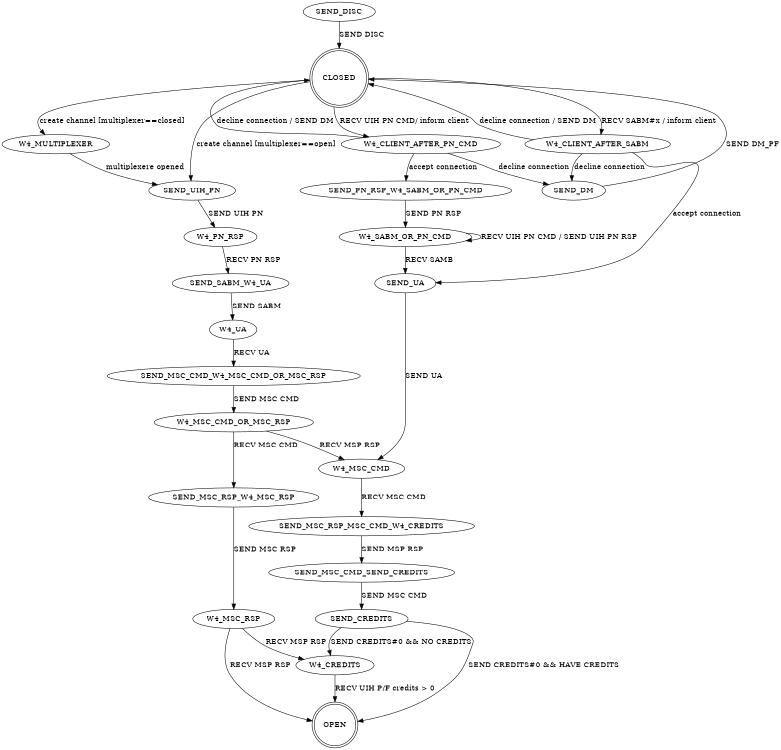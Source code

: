 digraph rfcomm_channel {
	// rankdir=LR;
	size="8,5"
    // orientation=landscape;
    // rotate = 90;

    CLOSED  [shape=doublecircle];
	OPEN  [shape=doublecircle];

    // DISC #x or DM

    // rfcomm_create_channel_internal
    CLOSED->W4_MULTIPLEXER [label = "create channel [multiplexer==closed]"];
    CLOSED->SEND_UIH_PN [label = "create channel [multiplexer==open]"];
    W4_MULTIPLEXER->SEND_UIH_PN [label = "multiplexere opened"];
    SEND_UIH_PN->W4_PN_RSP [label="SEND UIH PN"];
        
    // rfcomm_multiplexer_l2cap_packet_handler
    
    // rfcomm_packet_handler
    CLOSED->W4_CLIENT_AFTER_SABM  [label = "RECV SABM#x / inform client"];

    CLOSED->W4_CLIENT_AFTER_PN_CMD [label = "RECV UIH PN CMD/ inform client"];
    W4_SABM_OR_PN_CMD->W4_SABM_OR_PN_CMD [label = "RECV UIH PN CMD / SEND UIH PN RSP"];
    W4_SABM_OR_PN_CMD->SEND_UA [label ="RECV SAMB"];
    
    W4_MSC_CMD_OR_MSC_RSP-> W4_MSC_CMD [label = "RECV MSP RSP"];
    W4_MSC_RSP -> W4_CREDITS [label = "RECV MSP RSP"];
    W4_MSC_RSP -> OPEN [label = "RECV MSP RSP"];
     
    W4_CREDITS -> OPEN [label = "RECV UIH P/F credits > 0"];
        
    // rfcomm_decline_connection_internal
    W4_CLIENT_AFTER_SABM->CLOSED [label = "decline connection / SEND DM"];
    W4_CLIENT_AFTER_PN_CMD->CLOSED [label = "decline connection / SEND DM"];
    
    // rfcomm_run
    SEND_MSC_CMD_W4_MSC_CMD_OR_MSC_RSP->W4_MSC_CMD_OR_MSC_RSP [label="SEND MSC CMD"];
    SEND_MSC_RSP_W4_MSC_RSP->W4_MSC_RSP [label="SEND MSC RSP"];
    SEND_MSC_CMD_SEND_CREDITS->SEND_CREDITS [label="SEND MSC CMD"];
    SEND_CREDITS->OPEN [label="SEND CREDITS#0 && HAVE CREDITS"];
    SEND_CREDITS->W4_CREDITS [label="SEND CREDITS#0 && NO CREDITS"];
    SEND_DM->CLOSED [label="SEND DM_PF"];
    SEND_DISC->CLOSED [label="SEND DISC"];
    SEND_UA->W4_MSC_CMD [label="SEND UA"];
    SEND_PN_RSP_W4_SABM_OR_PN_CMD->W4_SABM_OR_PN_CMD[label="SEND PN RSP"];

    // rfcomm_decline_connection_internal
    W4_CLIENT_AFTER_SABM->SEND_DM[label="decline connection"];
    W4_CLIENT_AFTER_PN_CMD->SEND_DM[label="decline connection"];

    // 
    W4_CLIENT_AFTER_SABM->SEND_UA[label="accept connection"];
    W4_CLIENT_AFTER_PN_CMD->SEND_PN_RSP_W4_SABM_OR_PN_CMD[label="accept connection"];
    
    W4_PN_RSP->SEND_SABM_W4_UA [label="RECV PN RSP"];
    SEND_SABM_W4_UA->W4_UA[label="SEND SABM"];
    W4_UA->SEND_MSC_CMD_W4_MSC_CMD_OR_MSC_RSP[label="RECV UA"];
    W4_MSC_CMD_OR_MSC_RSP->SEND_MSC_RSP_W4_MSC_RSP[label="RECV MSC CMD"];
    SEND_MSC_RSP_MSC_CMD_W4_CREDITS->SEND_MSC_CMD_SEND_CREDITS [label="SEND MSP RSP"];
    W4_MSC_CMD->SEND_MSC_RSP_MSC_CMD_W4_CREDITS [label="RECV MSC CMD"];
}


